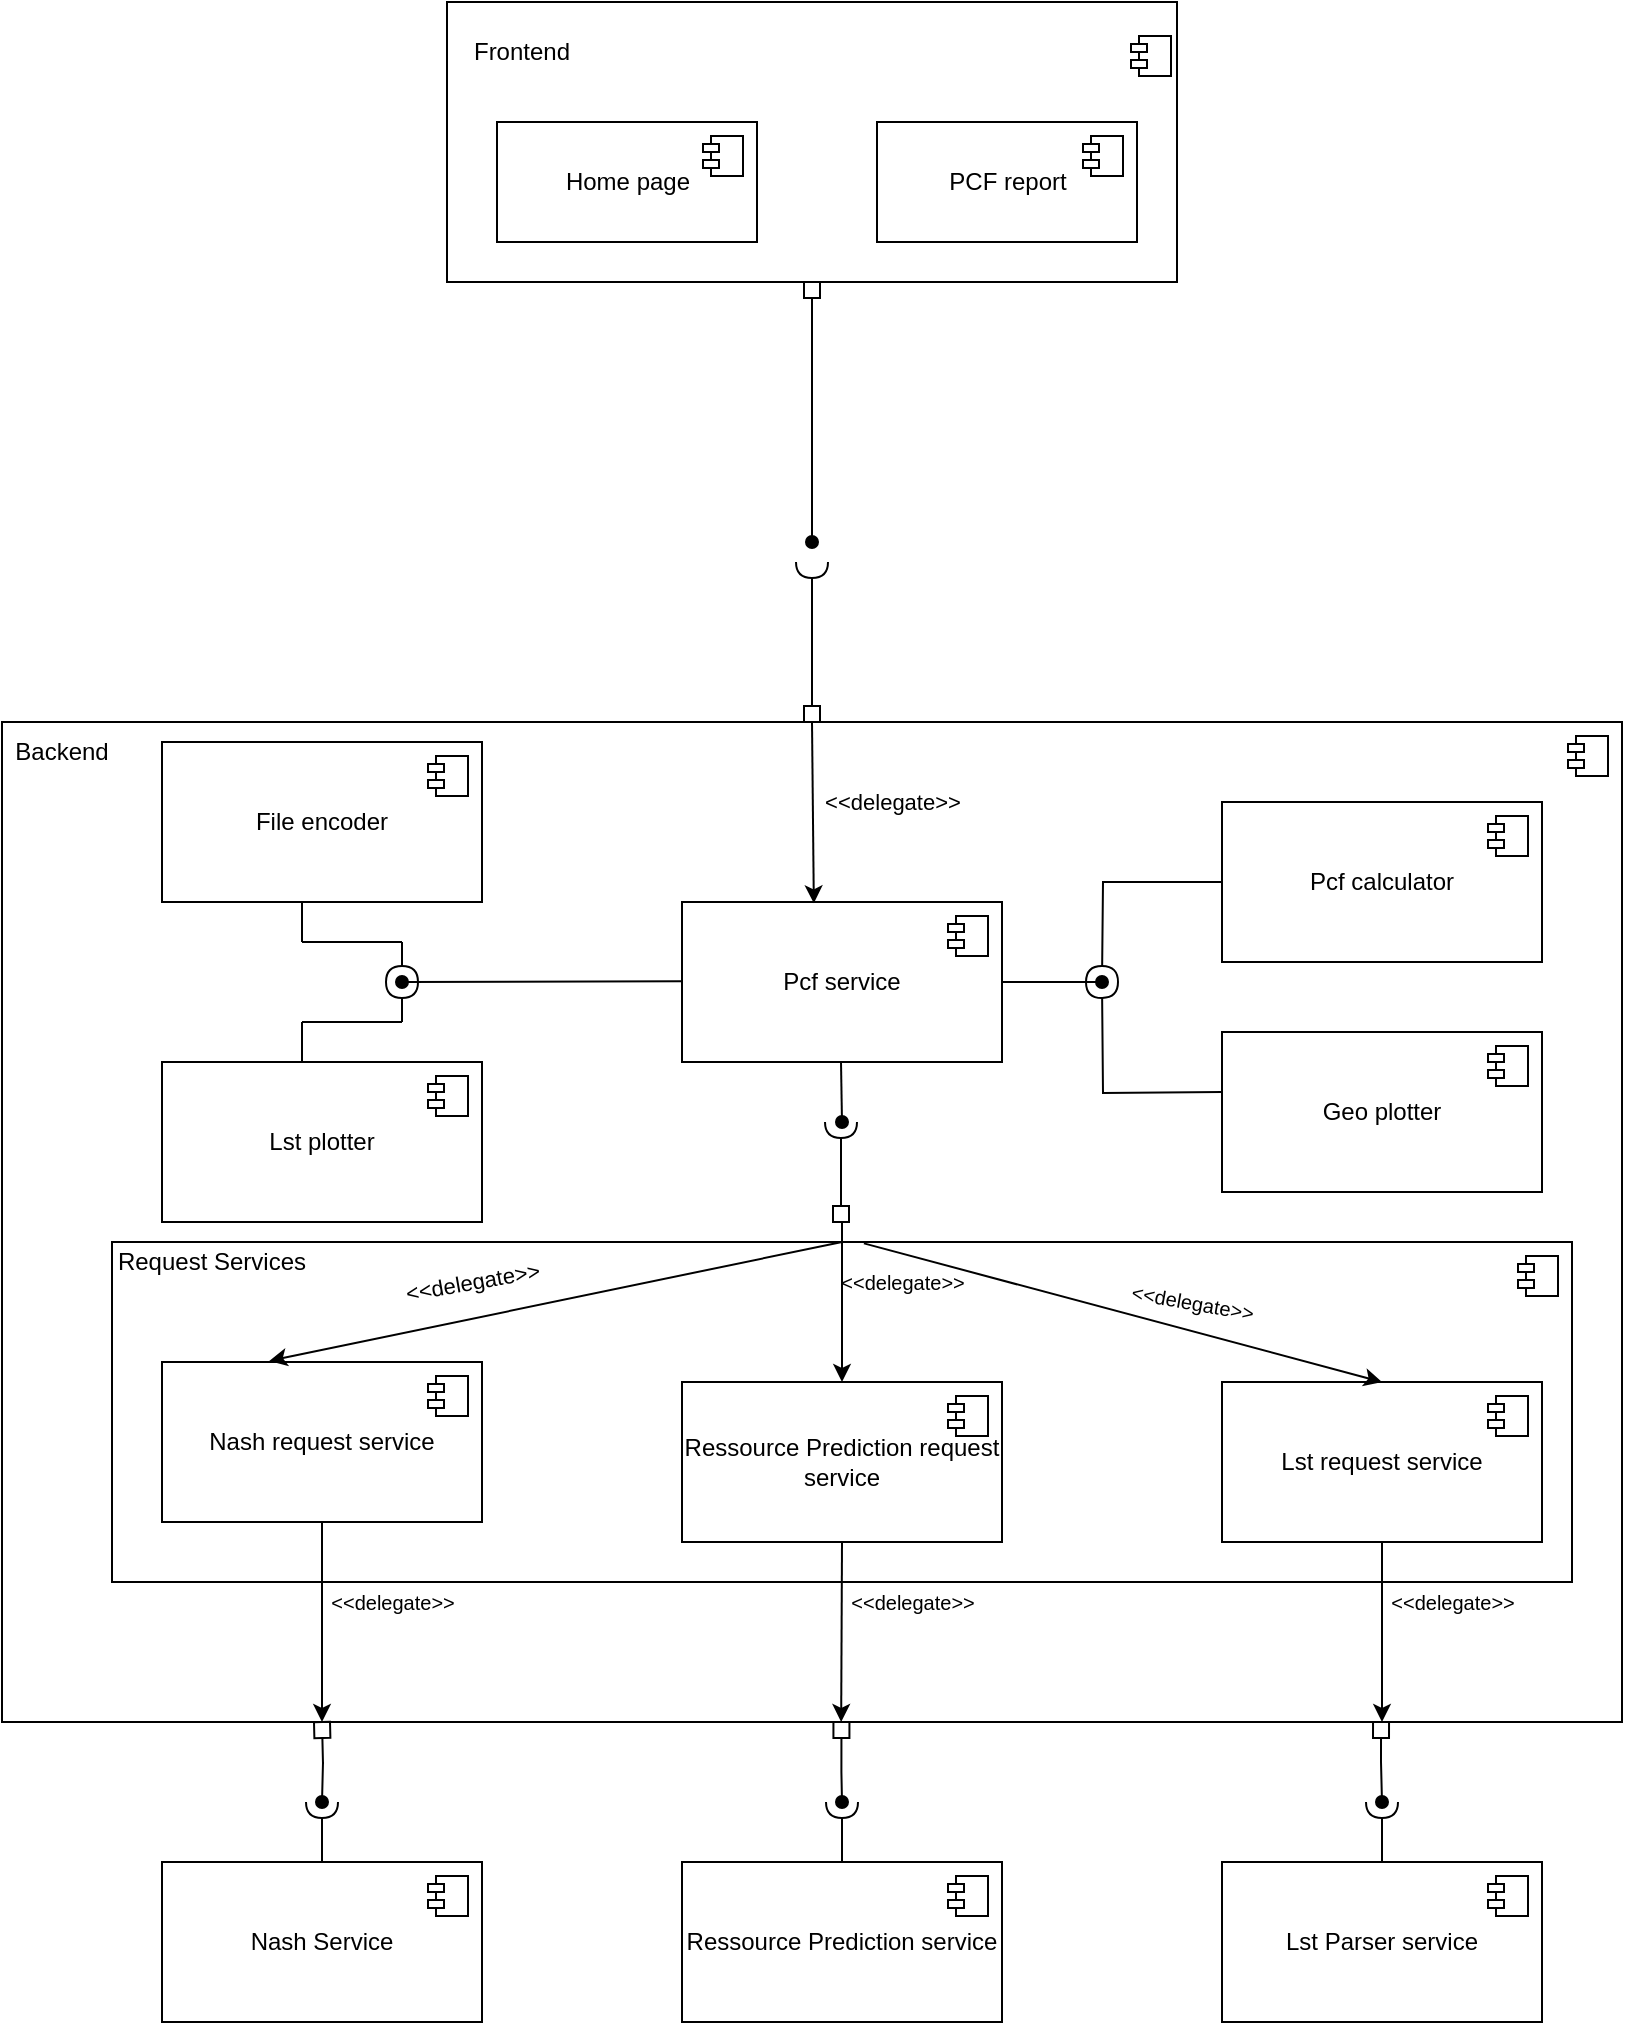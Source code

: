 <mxfile>
    <diagram name="Page-1" id="5f0bae14-7c28-e335-631c-24af17079c00">
        <mxGraphModel dx="552" dy="1042" grid="1" gridSize="10" guides="1" tooltips="1" connect="1" arrows="1" fold="1" page="1" pageScale="1" pageWidth="1100" pageHeight="850" background="none" math="0" shadow="0">
            <root>
                <mxCell id="0"/>
                <mxCell id="1" parent="0"/>
                <mxCell id="35" style="edgeStyle=none;html=1;startArrow=box;startFill=0;endArrow=oval;endFill=1;" parent="1" source="10" edge="1">
                    <mxGeometry relative="1" as="geometry">
                        <mxPoint x="545" y="100" as="targetPoint"/>
                    </mxGeometry>
                </mxCell>
                <mxCell id="10" value="" style="html=1;dropTarget=0;whiteSpace=wrap;" parent="1" vertex="1">
                    <mxGeometry x="362.5" y="-170" width="365" height="140" as="geometry"/>
                </mxCell>
                <mxCell id="11" value="" style="shape=module;jettyWidth=8;jettyHeight=4;" parent="10" vertex="1">
                    <mxGeometry x="1" width="20" height="20" relative="1" as="geometry">
                        <mxPoint x="-23" y="17" as="offset"/>
                    </mxGeometry>
                </mxCell>
                <mxCell id="30" style="edgeStyle=none;html=1;startArrow=box;startFill=0;endArrow=halfCircle;endFill=0;" parent="1" source="8" edge="1">
                    <mxGeometry relative="1" as="geometry">
                        <mxPoint x="545" y="110" as="targetPoint"/>
                    </mxGeometry>
                </mxCell>
                <mxCell id="8" value="" style="html=1;dropTarget=0;whiteSpace=wrap;" parent="1" vertex="1">
                    <mxGeometry x="140" y="190" width="810" height="500" as="geometry"/>
                </mxCell>
                <mxCell id="9" value="" style="shape=module;jettyWidth=8;jettyHeight=4;" parent="8" vertex="1">
                    <mxGeometry x="1" width="20" height="20" relative="1" as="geometry">
                        <mxPoint x="-27" y="7" as="offset"/>
                    </mxGeometry>
                </mxCell>
                <mxCell id="7e5tT1p5ieJpJA2HxBmE-5" value="File encoder" style="html=1;dropTarget=0;whiteSpace=wrap;" parent="1" vertex="1">
                    <mxGeometry x="220" y="200" width="160" height="80" as="geometry"/>
                </mxCell>
                <mxCell id="7e5tT1p5ieJpJA2HxBmE-6" value="" style="shape=module;jettyWidth=8;jettyHeight=4;" parent="7e5tT1p5ieJpJA2HxBmE-5" vertex="1">
                    <mxGeometry x="1" width="20" height="20" relative="1" as="geometry">
                        <mxPoint x="-27" y="7" as="offset"/>
                    </mxGeometry>
                </mxCell>
                <mxCell id="Pq3CCJtutbr2L0LvL23w-29" style="edgeStyle=orthogonalEdgeStyle;rounded=0;orthogonalLoop=1;jettySize=auto;html=1;startArrow=none;startFill=0;endArrow=oval;endFill=1;" parent="1" source="7e5tT1p5ieJpJA2HxBmE-7" edge="1">
                    <mxGeometry relative="1" as="geometry">
                        <mxPoint x="690" y="320.0" as="targetPoint"/>
                    </mxGeometry>
                </mxCell>
                <mxCell id="7e5tT1p5ieJpJA2HxBmE-7" value="Pcf service" style="html=1;dropTarget=0;whiteSpace=wrap;" parent="1" vertex="1">
                    <mxGeometry x="480" y="280" width="160" height="80" as="geometry"/>
                </mxCell>
                <mxCell id="7e5tT1p5ieJpJA2HxBmE-8" value="" style="shape=module;jettyWidth=8;jettyHeight=4;" parent="7e5tT1p5ieJpJA2HxBmE-7" vertex="1">
                    <mxGeometry x="1" width="20" height="20" relative="1" as="geometry">
                        <mxPoint x="-27" y="7" as="offset"/>
                    </mxGeometry>
                </mxCell>
                <mxCell id="Pq3CCJtutbr2L0LvL23w-47" style="edgeStyle=orthogonalEdgeStyle;rounded=0;orthogonalLoop=1;jettySize=auto;html=1;endArrow=halfCircle;endFill=0;" parent="1" source="7e5tT1p5ieJpJA2HxBmE-41" edge="1">
                    <mxGeometry relative="1" as="geometry">
                        <mxPoint x="560" y="730" as="targetPoint"/>
                        <Array as="points">
                            <mxPoint x="560" y="740"/>
                            <mxPoint x="560" y="740"/>
                        </Array>
                    </mxGeometry>
                </mxCell>
                <mxCell id="7e5tT1p5ieJpJA2HxBmE-41" value="Ressource Prediction service" style="html=1;dropTarget=0;whiteSpace=wrap;" parent="1" vertex="1">
                    <mxGeometry x="480" y="760" width="160" height="80" as="geometry"/>
                </mxCell>
                <mxCell id="7e5tT1p5ieJpJA2HxBmE-42" value="" style="shape=module;jettyWidth=8;jettyHeight=4;" parent="7e5tT1p5ieJpJA2HxBmE-41" vertex="1">
                    <mxGeometry x="1" width="20" height="20" relative="1" as="geometry">
                        <mxPoint x="-27" y="7" as="offset"/>
                    </mxGeometry>
                </mxCell>
                <mxCell id="Pq3CCJtutbr2L0LvL23w-89" style="edgeStyle=orthogonalEdgeStyle;rounded=0;orthogonalLoop=1;jettySize=auto;html=1;endArrow=halfCircle;endFill=0;" parent="1" source="Pq3CCJtutbr2L0LvL23w-3" edge="1">
                    <mxGeometry relative="1" as="geometry">
                        <mxPoint x="300" y="730" as="targetPoint"/>
                    </mxGeometry>
                </mxCell>
                <mxCell id="Pq3CCJtutbr2L0LvL23w-3" value="Nash Service" style="html=1;dropTarget=0;whiteSpace=wrap;" parent="1" vertex="1">
                    <mxGeometry x="220" y="760" width="160" height="80" as="geometry"/>
                </mxCell>
                <mxCell id="Pq3CCJtutbr2L0LvL23w-4" value="" style="shape=module;jettyWidth=8;jettyHeight=4;" parent="Pq3CCJtutbr2L0LvL23w-3" vertex="1">
                    <mxGeometry x="1" width="20" height="20" relative="1" as="geometry">
                        <mxPoint x="-27" y="7" as="offset"/>
                    </mxGeometry>
                </mxCell>
                <mxCell id="Pq3CCJtutbr2L0LvL23w-28" style="edgeStyle=orthogonalEdgeStyle;rounded=0;orthogonalLoop=1;jettySize=auto;html=1;endArrow=halfCircle;endFill=0;" parent="1" source="Pq3CCJtutbr2L0LvL23w-5" edge="1">
                    <mxGeometry relative="1" as="geometry">
                        <mxPoint x="690" y="320.0" as="targetPoint"/>
                    </mxGeometry>
                </mxCell>
                <mxCell id="Pq3CCJtutbr2L0LvL23w-5" value="Pcf calculator" style="html=1;dropTarget=0;whiteSpace=wrap;" parent="1" vertex="1">
                    <mxGeometry x="750" y="230" width="160" height="80" as="geometry"/>
                </mxCell>
                <mxCell id="Pq3CCJtutbr2L0LvL23w-6" value="" style="shape=module;jettyWidth=8;jettyHeight=4;" parent="Pq3CCJtutbr2L0LvL23w-5" vertex="1">
                    <mxGeometry x="1" width="20" height="20" relative="1" as="geometry">
                        <mxPoint x="-27" y="7" as="offset"/>
                    </mxGeometry>
                </mxCell>
                <mxCell id="Pq3CCJtutbr2L0LvL23w-49" style="edgeStyle=orthogonalEdgeStyle;rounded=0;orthogonalLoop=1;jettySize=auto;html=1;endArrow=halfCircle;endFill=0;" parent="1" source="Pq3CCJtutbr2L0LvL23w-7" edge="1">
                    <mxGeometry relative="1" as="geometry">
                        <mxPoint x="830" y="730" as="targetPoint"/>
                    </mxGeometry>
                </mxCell>
                <mxCell id="Pq3CCJtutbr2L0LvL23w-7" value="Lst Parser service" style="html=1;dropTarget=0;whiteSpace=wrap;" parent="1" vertex="1">
                    <mxGeometry x="750" y="760" width="160" height="80" as="geometry"/>
                </mxCell>
                <mxCell id="Pq3CCJtutbr2L0LvL23w-8" value="" style="shape=module;jettyWidth=8;jettyHeight=4;" parent="Pq3CCJtutbr2L0LvL23w-7" vertex="1">
                    <mxGeometry x="1" width="20" height="20" relative="1" as="geometry">
                        <mxPoint x="-27" y="7" as="offset"/>
                    </mxGeometry>
                </mxCell>
                <mxCell id="Pq3CCJtutbr2L0LvL23w-45" style="edgeStyle=orthogonalEdgeStyle;rounded=0;orthogonalLoop=1;jettySize=auto;html=1;endArrow=oval;endFill=1;startArrow=box;startFill=0;" parent="1" edge="1">
                    <mxGeometry relative="1" as="geometry">
                        <mxPoint x="560" y="730" as="targetPoint"/>
                        <mxPoint x="559.72" y="690" as="sourcePoint"/>
                        <Array as="points">
                            <mxPoint x="560" y="715"/>
                            <mxPoint x="560" y="715"/>
                        </Array>
                    </mxGeometry>
                </mxCell>
                <mxCell id="Pq3CCJtutbr2L0LvL23w-61" style="edgeStyle=orthogonalEdgeStyle;rounded=0;orthogonalLoop=1;jettySize=auto;html=1;endArrow=oval;endFill=1;startArrow=box;startFill=0;" parent="1" edge="1">
                    <mxGeometry relative="1" as="geometry">
                        <mxPoint x="830" y="730" as="targetPoint"/>
                        <mxPoint x="829.52" y="690" as="sourcePoint"/>
                        <Array as="points">
                            <mxPoint x="830" y="710"/>
                            <mxPoint x="830" y="710"/>
                        </Array>
                    </mxGeometry>
                </mxCell>
                <mxCell id="Pq3CCJtutbr2L0LvL23w-62" value="Home page" style="html=1;dropTarget=0;whiteSpace=wrap;" parent="1" vertex="1">
                    <mxGeometry x="387.5" y="-110" width="130" height="60" as="geometry"/>
                </mxCell>
                <mxCell id="Pq3CCJtutbr2L0LvL23w-63" value="" style="shape=module;jettyWidth=8;jettyHeight=4;" parent="Pq3CCJtutbr2L0LvL23w-62" vertex="1">
                    <mxGeometry x="1" width="20" height="20" relative="1" as="geometry">
                        <mxPoint x="-27" y="7" as="offset"/>
                    </mxGeometry>
                </mxCell>
                <mxCell id="Pq3CCJtutbr2L0LvL23w-66" value="" style="endArrow=none;html=1;rounded=0;endFill=0;startArrow=oval;startFill=1;" parent="1" edge="1">
                    <mxGeometry width="50" height="50" relative="1" as="geometry">
                        <mxPoint x="560" y="390" as="sourcePoint"/>
                        <mxPoint x="559.5" y="360" as="targetPoint"/>
                    </mxGeometry>
                </mxCell>
                <mxCell id="Pq3CCJtutbr2L0LvL23w-80" value="" style="endArrow=halfCircle;html=1;rounded=0;startArrow=box;startFill=0;endFill=0;" parent="1" edge="1">
                    <mxGeometry width="50" height="50" relative="1" as="geometry">
                        <mxPoint x="559.5" y="440" as="sourcePoint"/>
                        <mxPoint x="559.5" y="390" as="targetPoint"/>
                    </mxGeometry>
                </mxCell>
                <mxCell id="Pq3CCJtutbr2L0LvL23w-87" style="edgeStyle=orthogonalEdgeStyle;rounded=0;orthogonalLoop=1;jettySize=auto;html=1;endArrow=oval;endFill=1;startArrow=box;startFill=0;" parent="1" edge="1">
                    <mxGeometry relative="1" as="geometry">
                        <mxPoint x="300" y="730" as="targetPoint"/>
                        <mxPoint x="300" y="690" as="sourcePoint"/>
                    </mxGeometry>
                </mxCell>
                <mxCell id="Pq3CCJtutbr2L0LvL23w-105" value="&lt;font style=&quot;font-size: 11px;&quot;&gt;&amp;lt;&amp;lt;delegate&amp;gt;&amp;gt;&lt;/font&gt;" style="text;html=1;align=center;verticalAlign=middle;resizable=0;points=[];autosize=1;strokeColor=none;fillColor=none;rotation=0;fontSize=7;" parent="1" vertex="1">
                    <mxGeometry x="540" y="215" width="90" height="30" as="geometry"/>
                </mxCell>
                <mxCell id="14" value="Frontend" style="text;html=1;strokeColor=none;fillColor=none;align=center;verticalAlign=middle;whiteSpace=wrap;rounded=0;" parent="1" vertex="1">
                    <mxGeometry x="370" y="-160" width="60" height="30" as="geometry"/>
                </mxCell>
                <mxCell id="15" value="Backend" style="text;html=1;strokeColor=none;fillColor=none;align=center;verticalAlign=middle;whiteSpace=wrap;rounded=0;" parent="1" vertex="1">
                    <mxGeometry x="140" y="190" width="60" height="30" as="geometry"/>
                </mxCell>
                <mxCell id="19" value="" style="html=1;dropTarget=0;whiteSpace=wrap;" parent="1" vertex="1">
                    <mxGeometry x="195" y="450" width="730" height="170" as="geometry"/>
                </mxCell>
                <mxCell id="20" value="" style="shape=module;jettyWidth=8;jettyHeight=4;" parent="19" vertex="1">
                    <mxGeometry x="1" width="20" height="20" relative="1" as="geometry">
                        <mxPoint x="-27" y="7" as="offset"/>
                    </mxGeometry>
                </mxCell>
                <mxCell id="39" style="edgeStyle=none;html=1;exitX=0.5;exitY=1;exitDx=0;exitDy=0;startArrow=none;startFill=0;endArrow=classic;endFill=1;" parent="1" source="Pq3CCJtutbr2L0LvL23w-1" edge="1">
                    <mxGeometry relative="1" as="geometry">
                        <mxPoint x="300" y="690" as="targetPoint"/>
                    </mxGeometry>
                </mxCell>
                <mxCell id="Pq3CCJtutbr2L0LvL23w-1" value="Nash request service" style="html=1;dropTarget=0;whiteSpace=wrap;" parent="1" vertex="1">
                    <mxGeometry x="220" y="510" width="160" height="80" as="geometry"/>
                </mxCell>
                <mxCell id="Pq3CCJtutbr2L0LvL23w-2" value="" style="shape=module;jettyWidth=8;jettyHeight=4;" parent="Pq3CCJtutbr2L0LvL23w-1" vertex="1">
                    <mxGeometry x="1" width="20" height="20" relative="1" as="geometry">
                        <mxPoint x="-27" y="7" as="offset"/>
                    </mxGeometry>
                </mxCell>
                <mxCell id="40" style="edgeStyle=none;html=1;exitX=0.5;exitY=1;exitDx=0;exitDy=0;startArrow=none;startFill=0;endArrow=classic;endFill=1;entryX=0.518;entryY=1;entryDx=0;entryDy=0;entryPerimeter=0;" parent="1" source="Pq3CCJtutbr2L0LvL23w-9" target="8" edge="1">
                    <mxGeometry relative="1" as="geometry">
                        <mxPoint x="560" y="670" as="targetPoint"/>
                    </mxGeometry>
                </mxCell>
                <mxCell id="Pq3CCJtutbr2L0LvL23w-9" value="Ressource Prediction request service" style="html=1;dropTarget=0;whiteSpace=wrap;" parent="1" vertex="1">
                    <mxGeometry x="480" y="520" width="160" height="80" as="geometry"/>
                </mxCell>
                <mxCell id="Pq3CCJtutbr2L0LvL23w-10" value="" style="shape=module;jettyWidth=8;jettyHeight=4;" parent="Pq3CCJtutbr2L0LvL23w-9" vertex="1">
                    <mxGeometry x="1" width="20" height="20" relative="1" as="geometry">
                        <mxPoint x="-27" y="7" as="offset"/>
                    </mxGeometry>
                </mxCell>
                <mxCell id="41" style="edgeStyle=none;html=1;startArrow=none;startFill=0;endArrow=classic;endFill=1;" parent="1" source="Pq3CCJtutbr2L0LvL23w-11" edge="1">
                    <mxGeometry relative="1" as="geometry">
                        <mxPoint x="830" y="690" as="targetPoint"/>
                    </mxGeometry>
                </mxCell>
                <mxCell id="Pq3CCJtutbr2L0LvL23w-11" value="Lst request service" style="html=1;dropTarget=0;whiteSpace=wrap;" parent="1" vertex="1">
                    <mxGeometry x="750" y="520" width="160" height="80" as="geometry"/>
                </mxCell>
                <mxCell id="Pq3CCJtutbr2L0LvL23w-12" value="" style="shape=module;jettyWidth=8;jettyHeight=4;" parent="Pq3CCJtutbr2L0LvL23w-11" vertex="1">
                    <mxGeometry x="1" width="20" height="20" relative="1" as="geometry">
                        <mxPoint x="-27" y="7" as="offset"/>
                    </mxGeometry>
                </mxCell>
                <mxCell id="21" value="Request Services" style="text;html=1;strokeColor=none;fillColor=none;align=center;verticalAlign=middle;whiteSpace=wrap;rounded=0;" parent="1" vertex="1">
                    <mxGeometry x="180" y="445" width="130" height="30" as="geometry"/>
                </mxCell>
                <mxCell id="22" value="" style="endArrow=classic;html=1;entryX=0.335;entryY=-0.007;entryDx=0;entryDy=0;exitX=0.5;exitY=0;exitDx=0;exitDy=0;entryPerimeter=0;" parent="1" source="19" target="Pq3CCJtutbr2L0LvL23w-1" edge="1">
                    <mxGeometry width="50" height="50" relative="1" as="geometry">
                        <mxPoint x="440" y="530" as="sourcePoint"/>
                        <mxPoint x="490" y="480" as="targetPoint"/>
                    </mxGeometry>
                </mxCell>
                <mxCell id="23" value="" style="endArrow=classic;html=1;entryX=0.5;entryY=0;entryDx=0;entryDy=0;" parent="1" target="Pq3CCJtutbr2L0LvL23w-9" edge="1">
                    <mxGeometry width="50" height="50" relative="1" as="geometry">
                        <mxPoint x="560" y="440" as="sourcePoint"/>
                        <mxPoint x="310" y="495" as="targetPoint"/>
                    </mxGeometry>
                </mxCell>
                <mxCell id="24" value="" style="endArrow=classic;html=1;entryX=0.5;entryY=0;entryDx=0;entryDy=0;exitX=0.515;exitY=0.004;exitDx=0;exitDy=0;exitPerimeter=0;" parent="1" source="19" target="Pq3CCJtutbr2L0LvL23w-11" edge="1">
                    <mxGeometry width="50" height="50" relative="1" as="geometry">
                        <mxPoint x="575" y="460" as="sourcePoint"/>
                        <mxPoint x="320" y="505" as="targetPoint"/>
                    </mxGeometry>
                </mxCell>
                <mxCell id="25" value="&lt;font style=&quot;font-size: 10px;&quot;&gt;&amp;lt;&amp;lt;delegate&amp;gt;&amp;gt;&lt;/font&gt;" style="text;html=1;align=center;verticalAlign=middle;resizable=0;points=[];autosize=1;strokeColor=none;fillColor=none;rotation=0;fontSize=7;strokeWidth=5;" parent="1" vertex="1">
                    <mxGeometry x="545" y="455" width="90" height="30" as="geometry"/>
                </mxCell>
                <mxCell id="26" value="&lt;font style=&quot;font-size: 10px;&quot;&gt;&amp;lt;&amp;lt;delegate&amp;gt;&amp;gt;&lt;/font&gt;" style="text;html=1;align=center;verticalAlign=middle;resizable=0;points=[];autosize=1;strokeColor=none;fillColor=none;rotation=10;fontSize=7;" parent="1" vertex="1">
                    <mxGeometry x="690" y="465" width="90" height="30" as="geometry"/>
                </mxCell>
                <mxCell id="27" value="&lt;font style=&quot;font-size: 11px;&quot;&gt;&amp;lt;&amp;lt;delegate&amp;gt;&amp;gt;&lt;/font&gt;" style="text;html=1;align=center;verticalAlign=middle;resizable=0;points=[];autosize=1;strokeColor=none;fillColor=none;rotation=-10;fontSize=7;" parent="1" vertex="1">
                    <mxGeometry x="330" y="455" width="90" height="30" as="geometry"/>
                </mxCell>
                <mxCell id="32" value="" style="endArrow=classic;html=1;exitX=0.5;exitY=0;exitDx=0;exitDy=0;entryX=0.412;entryY=0.008;entryDx=0;entryDy=0;entryPerimeter=0;" parent="1" source="8" target="7e5tT1p5ieJpJA2HxBmE-7" edge="1">
                    <mxGeometry width="50" height="50" relative="1" as="geometry">
                        <mxPoint x="540" y="250" as="sourcePoint"/>
                        <mxPoint x="590" y="200" as="targetPoint"/>
                    </mxGeometry>
                </mxCell>
                <mxCell id="33" value="PCF report" style="html=1;dropTarget=0;whiteSpace=wrap;" parent="1" vertex="1">
                    <mxGeometry x="577.5" y="-110" width="130" height="60" as="geometry"/>
                </mxCell>
                <mxCell id="34" value="" style="shape=module;jettyWidth=8;jettyHeight=4;" parent="33" vertex="1">
                    <mxGeometry x="1" width="20" height="20" relative="1" as="geometry">
                        <mxPoint x="-27" y="7" as="offset"/>
                    </mxGeometry>
                </mxCell>
                <mxCell id="42" value="&lt;font style=&quot;font-size: 10px;&quot;&gt;&amp;lt;&amp;lt;delegate&amp;gt;&amp;gt;&lt;/font&gt;" style="text;html=1;align=center;verticalAlign=middle;resizable=0;points=[];autosize=1;strokeColor=none;fillColor=none;rotation=0;fontSize=7;" parent="1" vertex="1">
                    <mxGeometry x="820" y="615" width="90" height="30" as="geometry"/>
                </mxCell>
                <mxCell id="43" value="&lt;font style=&quot;font-size: 10px;&quot;&gt;&amp;lt;&amp;lt;delegate&amp;gt;&amp;gt;&lt;/font&gt;" style="text;html=1;align=center;verticalAlign=middle;resizable=0;points=[];autosize=1;strokeColor=none;fillColor=none;rotation=0;fontSize=7;" parent="1" vertex="1">
                    <mxGeometry x="290" y="615" width="90" height="30" as="geometry"/>
                </mxCell>
                <mxCell id="44" value="&lt;font style=&quot;font-size: 10px;&quot;&gt;&amp;lt;&amp;lt;delegate&amp;gt;&amp;gt;&lt;/font&gt;" style="text;html=1;align=center;verticalAlign=middle;resizable=0;points=[];autosize=1;strokeColor=none;fillColor=none;rotation=0;fontSize=7;" parent="1" vertex="1">
                    <mxGeometry x="550" y="615" width="90" height="30" as="geometry"/>
                </mxCell>
                <mxCell id="45" value="Geo plotter" style="html=1;dropTarget=0;whiteSpace=wrap;" parent="1" vertex="1">
                    <mxGeometry x="750" y="345" width="160" height="80" as="geometry"/>
                </mxCell>
                <mxCell id="46" value="" style="shape=module;jettyWidth=8;jettyHeight=4;" parent="45" vertex="1">
                    <mxGeometry x="1" width="20" height="20" relative="1" as="geometry">
                        <mxPoint x="-27" y="7" as="offset"/>
                    </mxGeometry>
                </mxCell>
                <mxCell id="48" style="edgeStyle=orthogonalEdgeStyle;rounded=0;orthogonalLoop=1;jettySize=auto;html=1;endArrow=halfCircle;endFill=0;" parent="1" edge="1">
                    <mxGeometry relative="1" as="geometry">
                        <mxPoint x="690" y="320" as="targetPoint"/>
                        <mxPoint x="750.04" y="375.003" as="sourcePoint"/>
                    </mxGeometry>
                </mxCell>
                <mxCell id="50" value="Lst plotter" style="html=1;dropTarget=0;whiteSpace=wrap;" parent="1" vertex="1">
                    <mxGeometry x="220" y="360" width="160" height="80" as="geometry"/>
                </mxCell>
                <mxCell id="51" value="" style="shape=module;jettyWidth=8;jettyHeight=4;" parent="50" vertex="1">
                    <mxGeometry x="1" width="20" height="20" relative="1" as="geometry">
                        <mxPoint x="-27" y="7" as="offset"/>
                    </mxGeometry>
                </mxCell>
                <mxCell id="55" value="" style="endArrow=none;html=1;startArrow=oval;startFill=1;" parent="1" edge="1">
                    <mxGeometry width="50" height="50" relative="1" as="geometry">
                        <mxPoint x="340" y="320" as="sourcePoint"/>
                        <mxPoint x="480" y="319.66" as="targetPoint"/>
                    </mxGeometry>
                </mxCell>
                <mxCell id="56" value="" style="endArrow=none;html=1;" parent="1" edge="1">
                    <mxGeometry width="50" height="50" relative="1" as="geometry">
                        <mxPoint x="290" y="300" as="sourcePoint"/>
                        <mxPoint x="290" y="280" as="targetPoint"/>
                    </mxGeometry>
                </mxCell>
                <mxCell id="57" value="" style="endArrow=none;html=1;" parent="1" edge="1">
                    <mxGeometry width="50" height="50" relative="1" as="geometry">
                        <mxPoint x="290" y="360" as="sourcePoint"/>
                        <mxPoint x="290" y="340" as="targetPoint"/>
                    </mxGeometry>
                </mxCell>
                <mxCell id="61" value="" style="endArrow=none;html=1;" parent="1" edge="1">
                    <mxGeometry width="50" height="50" relative="1" as="geometry">
                        <mxPoint x="290" y="340" as="sourcePoint"/>
                        <mxPoint x="340" y="340" as="targetPoint"/>
                    </mxGeometry>
                </mxCell>
                <mxCell id="62" value="" style="endArrow=none;html=1;" parent="1" edge="1">
                    <mxGeometry width="50" height="50" relative="1" as="geometry">
                        <mxPoint x="290" y="300" as="sourcePoint"/>
                        <mxPoint x="340" y="300" as="targetPoint"/>
                    </mxGeometry>
                </mxCell>
                <mxCell id="65" value="" style="endArrow=none;html=1;startArrow=halfCircle;startFill=0;" parent="1" edge="1">
                    <mxGeometry width="50" height="50" relative="1" as="geometry">
                        <mxPoint x="340" y="320" as="sourcePoint"/>
                        <mxPoint x="340" y="300" as="targetPoint"/>
                    </mxGeometry>
                </mxCell>
                <mxCell id="66" value="" style="endArrow=none;html=1;startArrow=halfCircle;startFill=0;" parent="1" edge="1">
                    <mxGeometry width="50" height="50" relative="1" as="geometry">
                        <mxPoint x="340" y="320" as="sourcePoint"/>
                        <mxPoint x="340" y="340" as="targetPoint"/>
                    </mxGeometry>
                </mxCell>
            </root>
        </mxGraphModel>
    </diagram>
</mxfile>